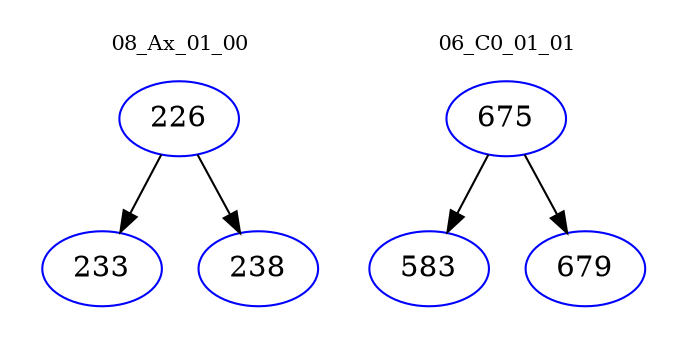 digraph{
subgraph cluster_0 {
color = white
label = "08_Ax_01_00";
fontsize=10;
T0_226 [label="226", color="blue"]
T0_226 -> T0_233 [color="black"]
T0_233 [label="233", color="blue"]
T0_226 -> T0_238 [color="black"]
T0_238 [label="238", color="blue"]
}
subgraph cluster_1 {
color = white
label = "06_C0_01_01";
fontsize=10;
T1_675 [label="675", color="blue"]
T1_675 -> T1_583 [color="black"]
T1_583 [label="583", color="blue"]
T1_675 -> T1_679 [color="black"]
T1_679 [label="679", color="blue"]
}
}
